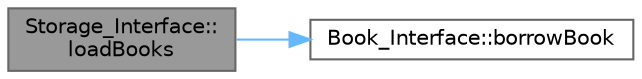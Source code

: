 digraph "Storage_Interface::loadBooks"
{
 // LATEX_PDF_SIZE
  bgcolor="transparent";
  edge [fontname=Helvetica,fontsize=10,labelfontname=Helvetica,labelfontsize=10];
  node [fontname=Helvetica,fontsize=10,shape=box,height=0.2,width=0.4];
  rankdir="LR";
  Node1 [id="Node000001",label="Storage_Interface::\lloadBooks",height=0.2,width=0.4,color="gray40", fillcolor="grey60", style="filled", fontcolor="black",tooltip="Loads books from the storage file into a vector."];
  Node1 -> Node2 [id="edge1_Node000001_Node000002",color="steelblue1",style="solid",tooltip=" "];
  Node2 [id="Node000002",label="Book_Interface::borrowBook",height=0.2,width=0.4,color="grey40", fillcolor="white", style="filled",URL="$class_book___interface.html#a279840fb13e27deb89b1e83f1ed3131c",tooltip="Marks the book as borrowed."];
}
